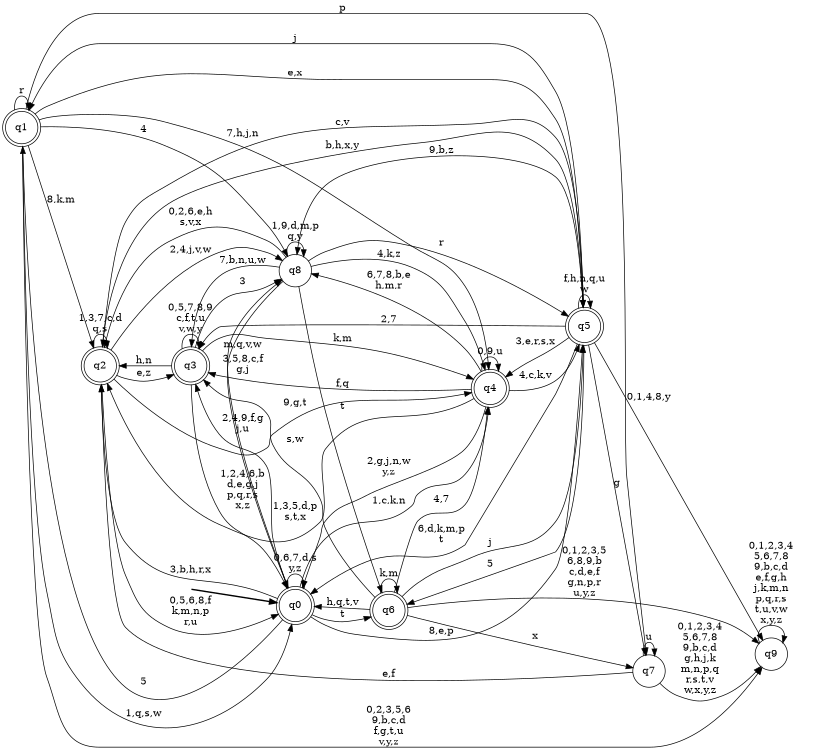 digraph BlueStar {
__start0 [style = invis, shape = none, label = "", width = 0, height = 0];

rankdir=LR;
size="8,5";

s0 [style="rounded,filled", color="black", fillcolor="white" shape="doublecircle", label="q0"];
s1 [style="rounded,filled", color="black", fillcolor="white" shape="doublecircle", label="q1"];
s2 [style="rounded,filled", color="black", fillcolor="white" shape="doublecircle", label="q2"];
s3 [style="rounded,filled", color="black", fillcolor="white" shape="doublecircle", label="q3"];
s4 [style="rounded,filled", color="black", fillcolor="white" shape="doublecircle", label="q4"];
s5 [style="rounded,filled", color="black", fillcolor="white" shape="doublecircle", label="q5"];
s6 [style="rounded,filled", color="black", fillcolor="white" shape="doublecircle", label="q6"];
s7 [style="filled", color="black", fillcolor="white" shape="circle", label="q7"];
s8 [style="filled", color="black", fillcolor="white" shape="circle", label="q8"];
s9 [style="filled", color="black", fillcolor="white" shape="circle", label="q9"];
subgraph cluster_main { 
	graph [pad=".75", ranksep="0.15", nodesep="0.15"];
	 style=invis; 
	__start0 -> s0 [penwidth=2];
}
s0 -> s0 [label="0,6,7,d,s\ny,z"];
s0 -> s1 [label="5"];
s0 -> s2 [label="3,b,h,r,x"];
s0 -> s3 [label="2,4,9,f,g\nj,u"];
s0 -> s4 [label="1,c,k,n"];
s0 -> s5 [label="8,e,p"];
s0 -> s6 [label="t"];
s0 -> s8 [label="m,q,v,w"];
s1 -> s0 [label="1,q,s,w"];
s1 -> s1 [label="r"];
s1 -> s2 [label="8,k,m"];
s1 -> s4 [label="7,h,j,n"];
s1 -> s5 [label="e,x"];
s1 -> s7 [label="p"];
s1 -> s8 [label="4"];
s1 -> s9 [label="0,2,3,5,6\n9,b,c,d\nf,g,t,u\nv,y,z"];
s2 -> s0 [label="0,5,6,8,f\nk,m,n,p\nr,u"];
s2 -> s2 [label="1,3,7,c,d\nq,s"];
s2 -> s3 [label="e,z"];
s2 -> s4 [label="9,g,t"];
s2 -> s5 [label="b,h,x,y"];
s2 -> s8 [label="2,4,j,v,w"];
s3 -> s0 [label="1,2,4,6,b\nd,e,g,j\np,q,r,s\nx,z"];
s3 -> s2 [label="h,n"];
s3 -> s3 [label="0,5,7,8,9\nc,f,t,u\nv,w,y"];
s3 -> s4 [label="k,m"];
s3 -> s8 [label="3"];
s4 -> s0 [label="2,g,j,n,w\ny,z"];
s4 -> s2 [label="1,3,5,d,p\ns,t,x"];
s4 -> s3 [label="f,q"];
s4 -> s4 [label="0,9,u"];
s4 -> s5 [label="4,c,k,v"];
s4 -> s8 [label="6,7,8,b,e\nh,m,r"];
s5 -> s0 [label="6,d,k,m,p\nt"];
s5 -> s1 [label="j"];
s5 -> s2 [label="c,v"];
s5 -> s3 [label="2,7"];
s5 -> s4 [label="3,e,r,s,x"];
s5 -> s5 [label="f,h,n,q,u\nw"];
s5 -> s6 [label="5"];
s5 -> s7 [label="g"];
s5 -> s8 [label="9,b,z"];
s5 -> s9 [label="0,1,4,8,y"];
s6 -> s0 [label="h,q,t,v"];
s6 -> s3 [label="s,w"];
s6 -> s4 [label="4,7"];
s6 -> s5 [label="j"];
s6 -> s6 [label="k,m"];
s6 -> s7 [label="x"];
s6 -> s9 [label="0,1,2,3,5\n6,8,9,b\nc,d,e,f\ng,n,p,r\nu,y,z"];
s7 -> s2 [label="e,f"];
s7 -> s7 [label="u"];
s7 -> s9 [label="0,1,2,3,4\n5,6,7,8\n9,b,c,d\ng,h,j,k\nm,n,p,q\nr,s,t,v\nw,x,y,z"];
s8 -> s0 [label="3,5,8,c,f\ng,j"];
s8 -> s2 [label="0,2,6,e,h\ns,v,x"];
s8 -> s3 [label="7,b,n,u,w"];
s8 -> s4 [label="4,k,z"];
s8 -> s5 [label="r"];
s8 -> s6 [label="t"];
s8 -> s8 [label="1,9,d,m,p\nq,y"];
s9 -> s9 [label="0,1,2,3,4\n5,6,7,8\n9,b,c,d\ne,f,g,h\nj,k,m,n\np,q,r,s\nt,u,v,w\nx,y,z"];

}